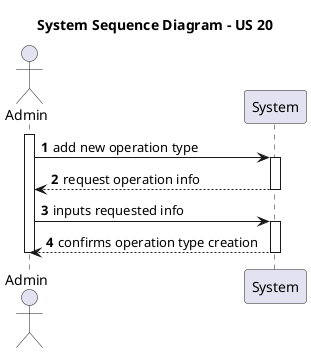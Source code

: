@startuml US20_SSD

title System Sequence Diagram - US 20

autonumber

actor "Admin" as adm
participant "System" as app

activate adm

	adm -> app : add new operation type
	activate app
		app --> adm : request operation info
	deactivate app

	adm -> app : inputs requested info
	activate app
		app --> adm : confirms operation type creation
	deactivate app

deactivate adm


@enduml